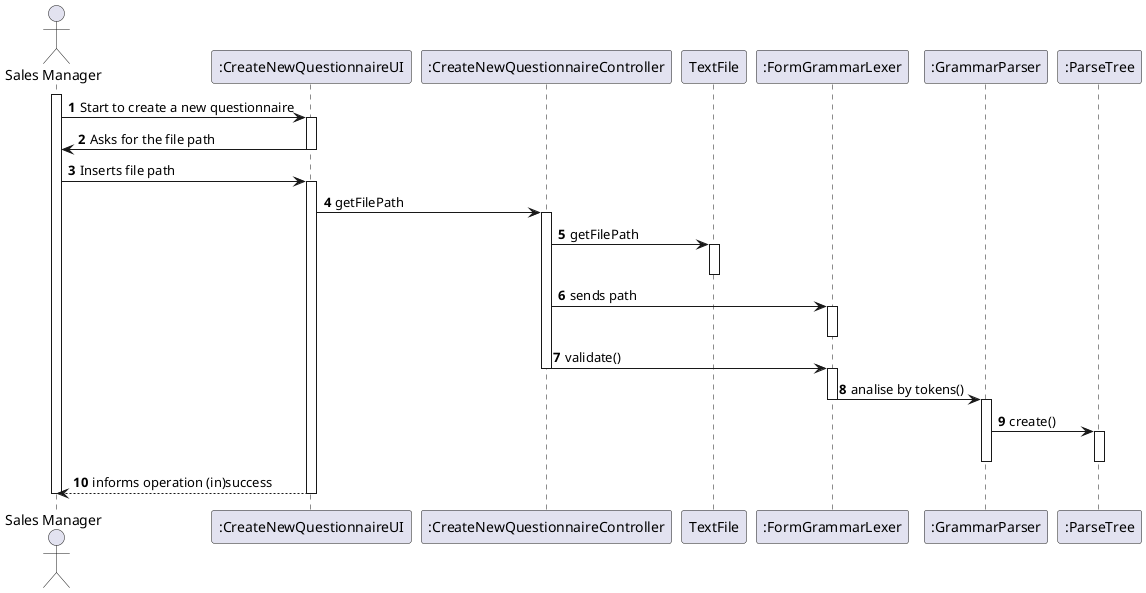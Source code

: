 @startuml
autonumber
actor "Sales Manager" as SM
participant ":CreateNewQuestionnaireUI" as UI
participant ":CreateNewQuestionnaireController" as CTRL
participant "TextFile" as TF
participant ":FormGrammarLexer" as GL
participant ":GrammarParser" as GP
participant ":ParseTree" as PS


activate SM

SM -> UI : Start to create a new questionnaire
activate UI

UI -> SM : Asks for the file path
deactivate UI

SM -> UI : Inserts file path
activate UI

UI -> CTRL : getFilePath
activate CTRL

CTRL -> TF : getFilePath
activate TF

deactivate TF

CTRL -> GL : sends path
activate GL
deactivate GL


CTRL -> GL : validate()
deactivate TF
deactivate CTRL

activate GL
GL -> GP : analise by tokens()
deactivate GL
activate GP

GP -> PS : create()
activate PS
deactivate GP

deactivate PS

UI --> SM : informs operation (in)success
deactivate UI

deactivate UI
deactivate SM

@enduml
